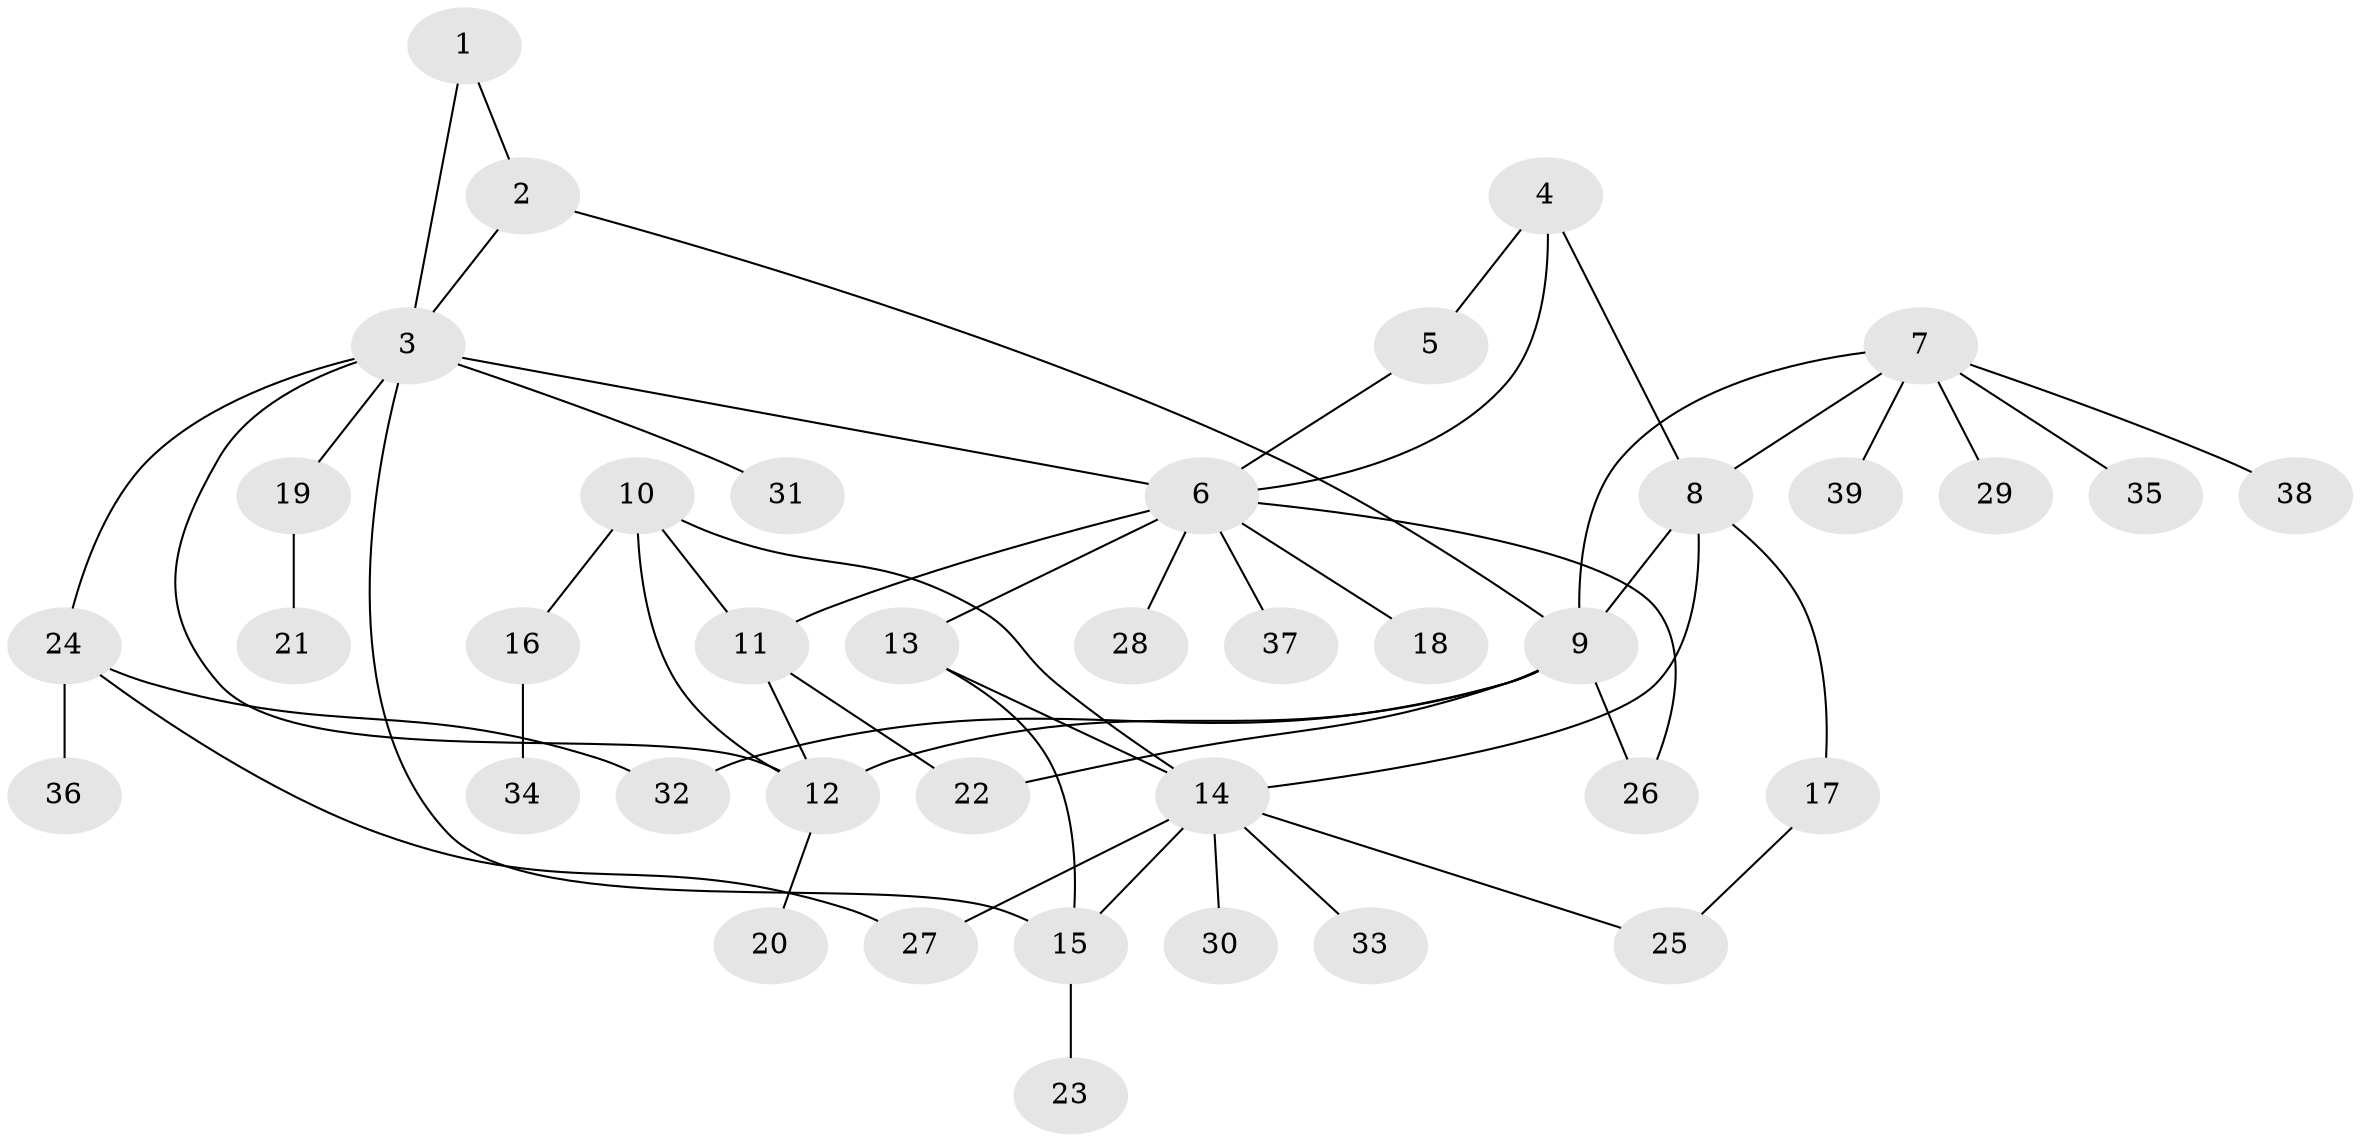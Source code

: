 // original degree distribution, {2: 0.1875, 4: 0.0625, 9: 0.03125, 10: 0.015625, 7: 0.015625, 6: 0.03125, 8: 0.015625, 5: 0.046875, 3: 0.078125, 1: 0.515625}
// Generated by graph-tools (version 1.1) at 2025/52/03/04/25 22:52:49]
// undirected, 39 vertices, 54 edges
graph export_dot {
  node [color=gray90,style=filled];
  1;
  2;
  3;
  4;
  5;
  6;
  7;
  8;
  9;
  10;
  11;
  12;
  13;
  14;
  15;
  16;
  17;
  18;
  19;
  20;
  21;
  22;
  23;
  24;
  25;
  26;
  27;
  28;
  29;
  30;
  31;
  32;
  33;
  34;
  35;
  36;
  37;
  38;
  39;
  1 -- 2 [weight=1.0];
  1 -- 3 [weight=1.0];
  2 -- 3 [weight=1.0];
  2 -- 9 [weight=1.0];
  3 -- 6 [weight=1.0];
  3 -- 12 [weight=1.0];
  3 -- 15 [weight=1.0];
  3 -- 19 [weight=1.0];
  3 -- 24 [weight=1.0];
  3 -- 31 [weight=1.0];
  4 -- 5 [weight=1.0];
  4 -- 6 [weight=1.0];
  4 -- 8 [weight=1.0];
  5 -- 6 [weight=1.0];
  6 -- 11 [weight=1.0];
  6 -- 13 [weight=1.0];
  6 -- 18 [weight=1.0];
  6 -- 26 [weight=1.0];
  6 -- 28 [weight=1.0];
  6 -- 37 [weight=1.0];
  7 -- 8 [weight=1.0];
  7 -- 9 [weight=1.0];
  7 -- 29 [weight=1.0];
  7 -- 35 [weight=1.0];
  7 -- 38 [weight=1.0];
  7 -- 39 [weight=1.0];
  8 -- 9 [weight=1.0];
  8 -- 14 [weight=1.0];
  8 -- 17 [weight=1.0];
  9 -- 12 [weight=1.0];
  9 -- 22 [weight=1.0];
  9 -- 26 [weight=1.0];
  9 -- 32 [weight=1.0];
  10 -- 11 [weight=1.0];
  10 -- 12 [weight=1.0];
  10 -- 14 [weight=1.0];
  10 -- 16 [weight=1.0];
  11 -- 12 [weight=1.0];
  11 -- 22 [weight=1.0];
  12 -- 20 [weight=1.0];
  13 -- 14 [weight=1.0];
  13 -- 15 [weight=1.0];
  14 -- 15 [weight=1.0];
  14 -- 25 [weight=1.0];
  14 -- 27 [weight=1.0];
  14 -- 30 [weight=1.0];
  14 -- 33 [weight=1.0];
  15 -- 23 [weight=1.0];
  16 -- 34 [weight=1.0];
  17 -- 25 [weight=1.0];
  19 -- 21 [weight=1.0];
  24 -- 27 [weight=1.0];
  24 -- 32 [weight=1.0];
  24 -- 36 [weight=1.0];
}
